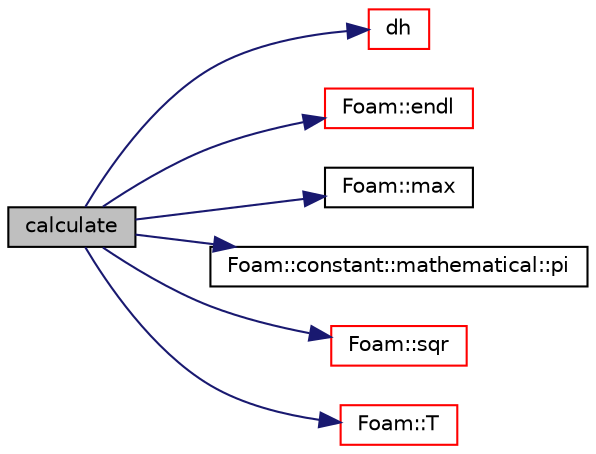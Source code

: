 digraph "calculate"
{
  bgcolor="transparent";
  edge [fontname="Helvetica",fontsize="10",labelfontname="Helvetica",labelfontsize="10"];
  node [fontname="Helvetica",fontsize="10",shape=record];
  rankdir="LR";
  Node141 [label="calculate",height=0.2,width=0.4,color="black", fillcolor="grey75", style="filled", fontcolor="black"];
  Node141 -> Node142 [color="midnightblue",fontsize="10",style="solid",fontname="Helvetica"];
  Node142 [label="dh",height=0.2,width=0.4,color="red",URL="$a25445.html#a4f97d9ee39e3791d7344e0aaad64e01c",tooltip="Return the enthalpy per unit mass. "];
  Node141 -> Node151 [color="midnightblue",fontsize="10",style="solid",fontname="Helvetica"];
  Node151 [label="Foam::endl",height=0.2,width=0.4,color="red",URL="$a21851.html#a2db8fe02a0d3909e9351bb4275b23ce4",tooltip="Add newline and flush stream. "];
  Node141 -> Node191 [color="midnightblue",fontsize="10",style="solid",fontname="Helvetica"];
  Node191 [label="Foam::max",height=0.2,width=0.4,color="black",URL="$a21851.html#ac993e906cf2774ae77e666bc24e81733"];
  Node141 -> Node192 [color="midnightblue",fontsize="10",style="solid",fontname="Helvetica"];
  Node192 [label="Foam::constant::mathematical::pi",height=0.2,width=0.4,color="black",URL="$a21892.html#a731b8788a4c01586c35266c7ca4fed04"];
  Node141 -> Node193 [color="midnightblue",fontsize="10",style="solid",fontname="Helvetica"];
  Node193 [label="Foam::sqr",height=0.2,width=0.4,color="red",URL="$a21851.html#a277dc11c581d53826ab5090b08f3b17b"];
  Node141 -> Node165 [color="midnightblue",fontsize="10",style="solid",fontname="Helvetica"];
  Node165 [label="Foam::T",height=0.2,width=0.4,color="red",URL="$a21851.html#ae57fda0abb14bb0944947c463c6e09d4"];
}
